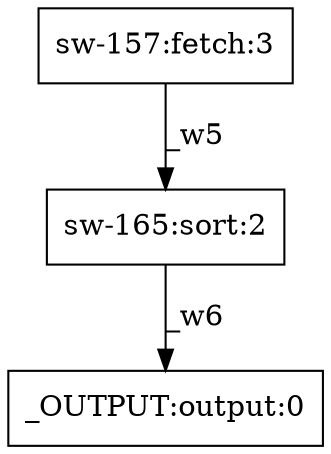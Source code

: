digraph test1 { node [shape=box] "_OUTPUT" [label="_OUTPUT:output:0"];"sw-165" [label="sw-165:sort:2"];"sw-157" [label="sw-157:fetch:3"];"sw-157" -> "sw-165" [label="_w5"];"sw-165" -> "_OUTPUT" [label="_w6"];}